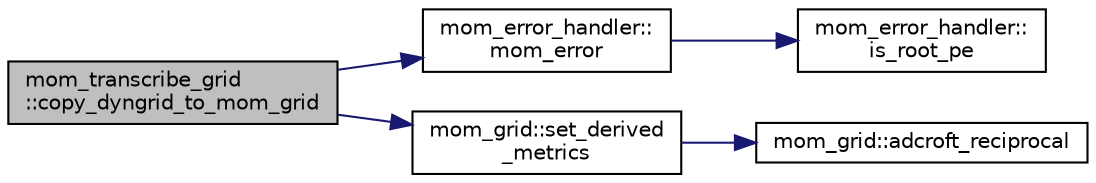 digraph "mom_transcribe_grid::copy_dyngrid_to_mom_grid"
{
 // INTERACTIVE_SVG=YES
 // LATEX_PDF_SIZE
  edge [fontname="Helvetica",fontsize="10",labelfontname="Helvetica",labelfontsize="10"];
  node [fontname="Helvetica",fontsize="10",shape=record];
  rankdir="LR";
  Node1 [label="mom_transcribe_grid\l::copy_dyngrid_to_mom_grid",height=0.2,width=0.4,color="black", fillcolor="grey75", style="filled", fontcolor="black",tooltip="Copies information from a dynamic (shared) horizontal grid type into an ocean_grid_type."];
  Node1 -> Node2 [color="midnightblue",fontsize="10",style="solid",fontname="Helvetica"];
  Node2 [label="mom_error_handler::\lmom_error",height=0.2,width=0.4,color="black", fillcolor="white", style="filled",URL="$namespacemom__error__handler.html#a460cfb79a06c29fc249952c2a3710d67",tooltip="This provides a convenient interface for writing an mpp_error message with run-time filter based on a..."];
  Node2 -> Node3 [color="midnightblue",fontsize="10",style="solid",fontname="Helvetica"];
  Node3 [label="mom_error_handler::\lis_root_pe",height=0.2,width=0.4,color="black", fillcolor="white", style="filled",URL="$namespacemom__error__handler.html#ad5f00a53059c72fe2332d1436c80ca71",tooltip="This returns .true. if the current PE is the root PE."];
  Node1 -> Node4 [color="midnightblue",fontsize="10",style="solid",fontname="Helvetica"];
  Node4 [label="mom_grid::set_derived\l_metrics",height=0.2,width=0.4,color="black", fillcolor="white", style="filled",URL="$namespacemom__grid.html#ad5c6da36363b3908694605da62811a4b",tooltip="set_derived_metrics calculates metric terms that are derived from other metrics."];
  Node4 -> Node5 [color="midnightblue",fontsize="10",style="solid",fontname="Helvetica"];
  Node5 [label="mom_grid::adcroft_reciprocal",height=0.2,width=0.4,color="black", fillcolor="white", style="filled",URL="$namespacemom__grid.html#a49cb0213b535091f3c12e9152fbbda03",tooltip="Adcroft_reciprocal(x) = 1/x for |x|>0 or 0 for x=0."];
}

